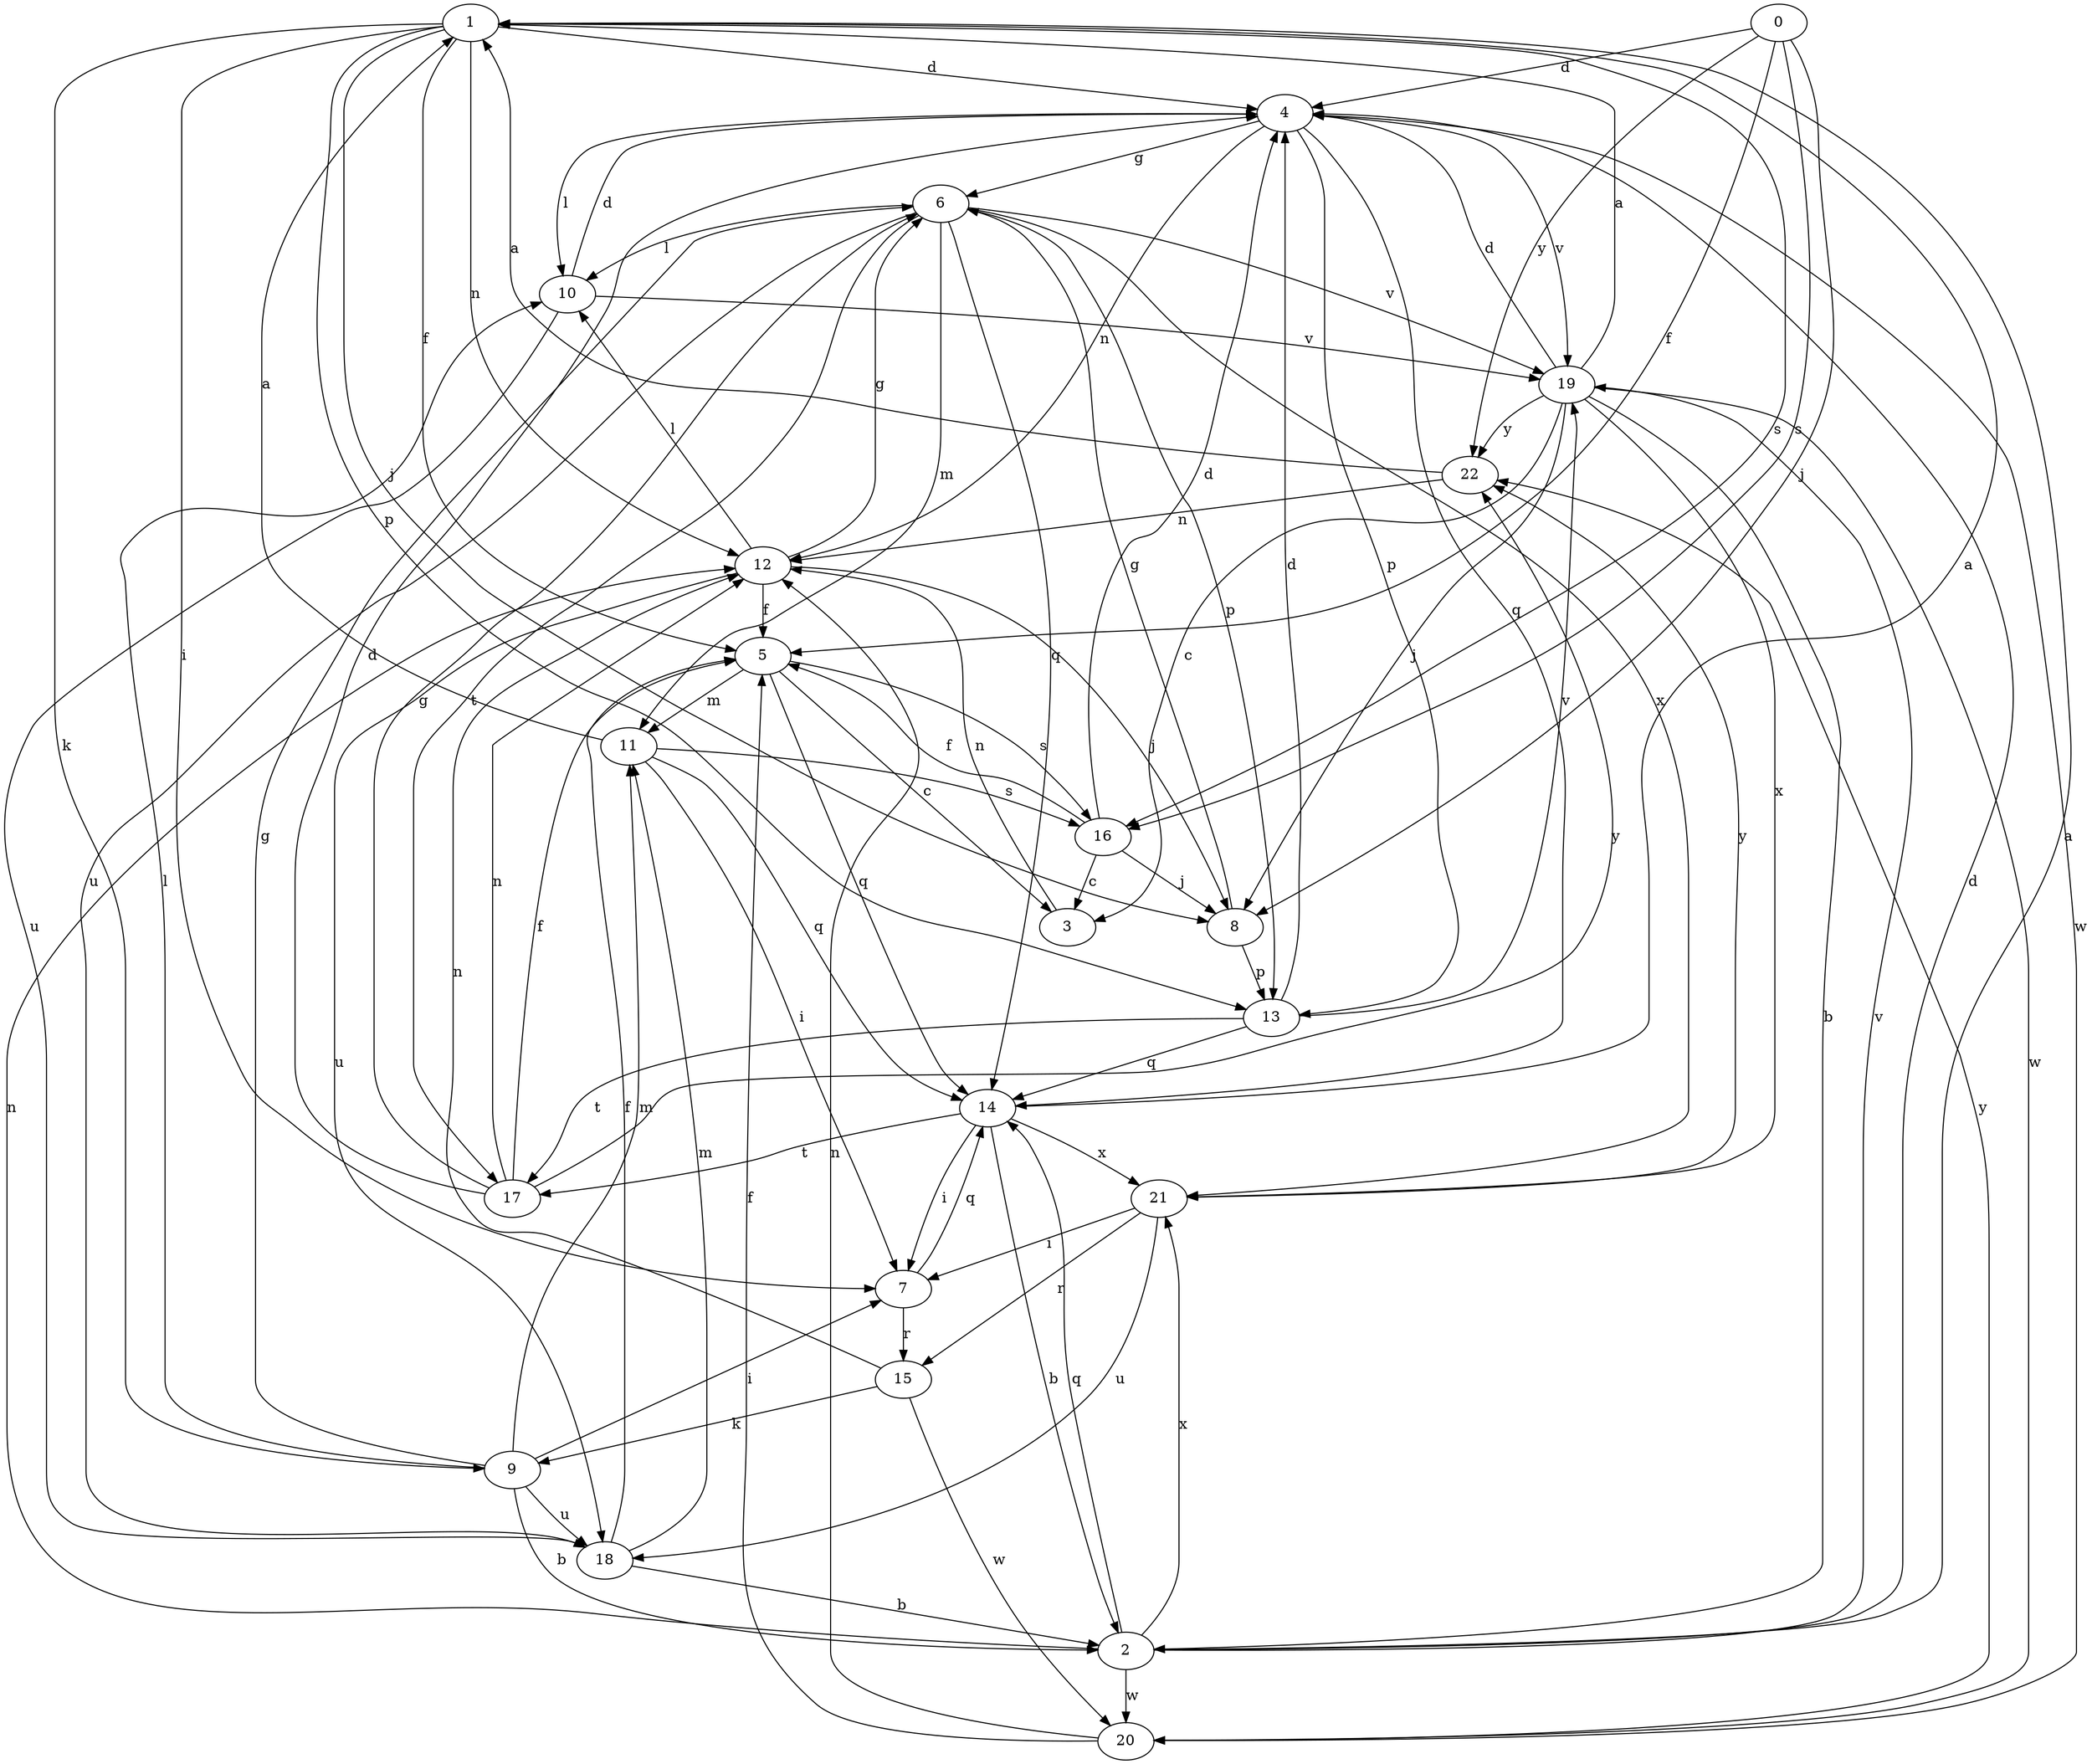 strict digraph  {
1;
2;
3;
4;
5;
6;
7;
8;
9;
10;
11;
12;
13;
14;
15;
16;
17;
18;
0;
19;
20;
21;
22;
1 -> 4  [label=d];
1 -> 5  [label=f];
1 -> 7  [label=i];
1 -> 8  [label=j];
1 -> 9  [label=k];
1 -> 12  [label=n];
1 -> 13  [label=p];
1 -> 16  [label=s];
2 -> 1  [label=a];
2 -> 4  [label=d];
2 -> 12  [label=n];
2 -> 14  [label=q];
2 -> 19  [label=v];
2 -> 20  [label=w];
2 -> 21  [label=x];
3 -> 12  [label=n];
4 -> 6  [label=g];
4 -> 10  [label=l];
4 -> 12  [label=n];
4 -> 13  [label=p];
4 -> 14  [label=q];
4 -> 19  [label=v];
4 -> 20  [label=w];
5 -> 3  [label=c];
5 -> 11  [label=m];
5 -> 14  [label=q];
5 -> 16  [label=s];
6 -> 10  [label=l];
6 -> 11  [label=m];
6 -> 13  [label=p];
6 -> 14  [label=q];
6 -> 17  [label=t];
6 -> 18  [label=u];
6 -> 19  [label=v];
6 -> 21  [label=x];
7 -> 14  [label=q];
7 -> 15  [label=r];
8 -> 6  [label=g];
8 -> 13  [label=p];
9 -> 2  [label=b];
9 -> 6  [label=g];
9 -> 7  [label=i];
9 -> 10  [label=l];
9 -> 11  [label=m];
9 -> 18  [label=u];
10 -> 4  [label=d];
10 -> 18  [label=u];
10 -> 19  [label=v];
11 -> 1  [label=a];
11 -> 7  [label=i];
11 -> 14  [label=q];
11 -> 16  [label=s];
12 -> 5  [label=f];
12 -> 6  [label=g];
12 -> 8  [label=j];
12 -> 10  [label=l];
12 -> 18  [label=u];
13 -> 4  [label=d];
13 -> 14  [label=q];
13 -> 17  [label=t];
13 -> 19  [label=v];
14 -> 1  [label=a];
14 -> 2  [label=b];
14 -> 7  [label=i];
14 -> 17  [label=t];
14 -> 21  [label=x];
15 -> 9  [label=k];
15 -> 12  [label=n];
15 -> 20  [label=w];
16 -> 3  [label=c];
16 -> 4  [label=d];
16 -> 5  [label=f];
16 -> 8  [label=j];
17 -> 4  [label=d];
17 -> 5  [label=f];
17 -> 6  [label=g];
17 -> 12  [label=n];
17 -> 22  [label=y];
18 -> 2  [label=b];
18 -> 5  [label=f];
18 -> 11  [label=m];
0 -> 4  [label=d];
0 -> 5  [label=f];
0 -> 8  [label=j];
0 -> 16  [label=s];
0 -> 22  [label=y];
19 -> 1  [label=a];
19 -> 2  [label=b];
19 -> 3  [label=c];
19 -> 4  [label=d];
19 -> 8  [label=j];
19 -> 20  [label=w];
19 -> 21  [label=x];
19 -> 22  [label=y];
20 -> 5  [label=f];
20 -> 12  [label=n];
20 -> 22  [label=y];
21 -> 7  [label=i];
21 -> 15  [label=r];
21 -> 18  [label=u];
21 -> 22  [label=y];
22 -> 1  [label=a];
22 -> 12  [label=n];
}
